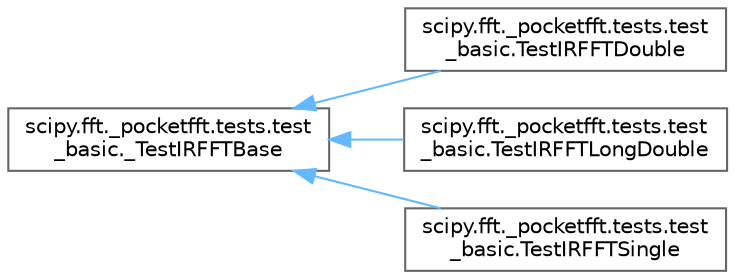 digraph "Graphical Class Hierarchy"
{
 // LATEX_PDF_SIZE
  bgcolor="transparent";
  edge [fontname=Helvetica,fontsize=10,labelfontname=Helvetica,labelfontsize=10];
  node [fontname=Helvetica,fontsize=10,shape=box,height=0.2,width=0.4];
  rankdir="LR";
  Node0 [id="Node000000",label="scipy.fft._pocketfft.tests.test\l_basic._TestIRFFTBase",height=0.2,width=0.4,color="grey40", fillcolor="white", style="filled",URL="$d8/d38/classscipy_1_1fft_1_1__pocketfft_1_1tests_1_1test__basic_1_1__TestIRFFTBase.html",tooltip=" "];
  Node0 -> Node1 [id="edge5030_Node000000_Node000001",dir="back",color="steelblue1",style="solid",tooltip=" "];
  Node1 [id="Node000001",label="scipy.fft._pocketfft.tests.test\l_basic.TestIRFFTDouble",height=0.2,width=0.4,color="grey40", fillcolor="white", style="filled",URL="$d5/d43/classscipy_1_1fft_1_1__pocketfft_1_1tests_1_1test__basic_1_1TestIRFFTDouble.html",tooltip=" "];
  Node0 -> Node2 [id="edge5031_Node000000_Node000002",dir="back",color="steelblue1",style="solid",tooltip=" "];
  Node2 [id="Node000002",label="scipy.fft._pocketfft.tests.test\l_basic.TestIRFFTLongDouble",height=0.2,width=0.4,color="grey40", fillcolor="white", style="filled",URL="$d4/d8a/classscipy_1_1fft_1_1__pocketfft_1_1tests_1_1test__basic_1_1TestIRFFTLongDouble.html",tooltip=" "];
  Node0 -> Node3 [id="edge5032_Node000000_Node000003",dir="back",color="steelblue1",style="solid",tooltip=" "];
  Node3 [id="Node000003",label="scipy.fft._pocketfft.tests.test\l_basic.TestIRFFTSingle",height=0.2,width=0.4,color="grey40", fillcolor="white", style="filled",URL="$da/dc0/classscipy_1_1fft_1_1__pocketfft_1_1tests_1_1test__basic_1_1TestIRFFTSingle.html",tooltip=" "];
}
